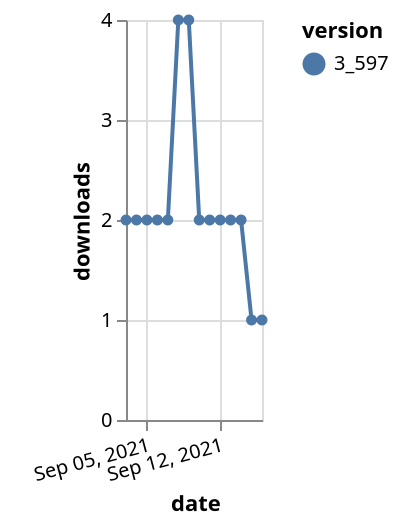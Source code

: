 {"$schema": "https://vega.github.io/schema/vega-lite/v5.json", "description": "A simple bar chart with embedded data.", "data": {"values": [{"date": "2021-09-03", "total": 1096, "delta": 2, "version": "3_597"}, {"date": "2021-09-04", "total": 1098, "delta": 2, "version": "3_597"}, {"date": "2021-09-05", "total": 1100, "delta": 2, "version": "3_597"}, {"date": "2021-09-06", "total": 1102, "delta": 2, "version": "3_597"}, {"date": "2021-09-07", "total": 1104, "delta": 2, "version": "3_597"}, {"date": "2021-09-08", "total": 1108, "delta": 4, "version": "3_597"}, {"date": "2021-09-09", "total": 1112, "delta": 4, "version": "3_597"}, {"date": "2021-09-10", "total": 1114, "delta": 2, "version": "3_597"}, {"date": "2021-09-11", "total": 1116, "delta": 2, "version": "3_597"}, {"date": "2021-09-12", "total": 1118, "delta": 2, "version": "3_597"}, {"date": "2021-09-13", "total": 1120, "delta": 2, "version": "3_597"}, {"date": "2021-09-14", "total": 1122, "delta": 2, "version": "3_597"}, {"date": "2021-09-15", "total": 1123, "delta": 1, "version": "3_597"}, {"date": "2021-09-16", "total": 1124, "delta": 1, "version": "3_597"}]}, "width": "container", "mark": {"type": "line", "point": {"filled": true}}, "encoding": {"x": {"field": "date", "type": "temporal", "timeUnit": "yearmonthdate", "title": "date", "axis": {"labelAngle": -15}}, "y": {"field": "delta", "type": "quantitative", "title": "downloads"}, "color": {"field": "version", "type": "nominal"}, "tooltip": {"field": "delta"}}}
